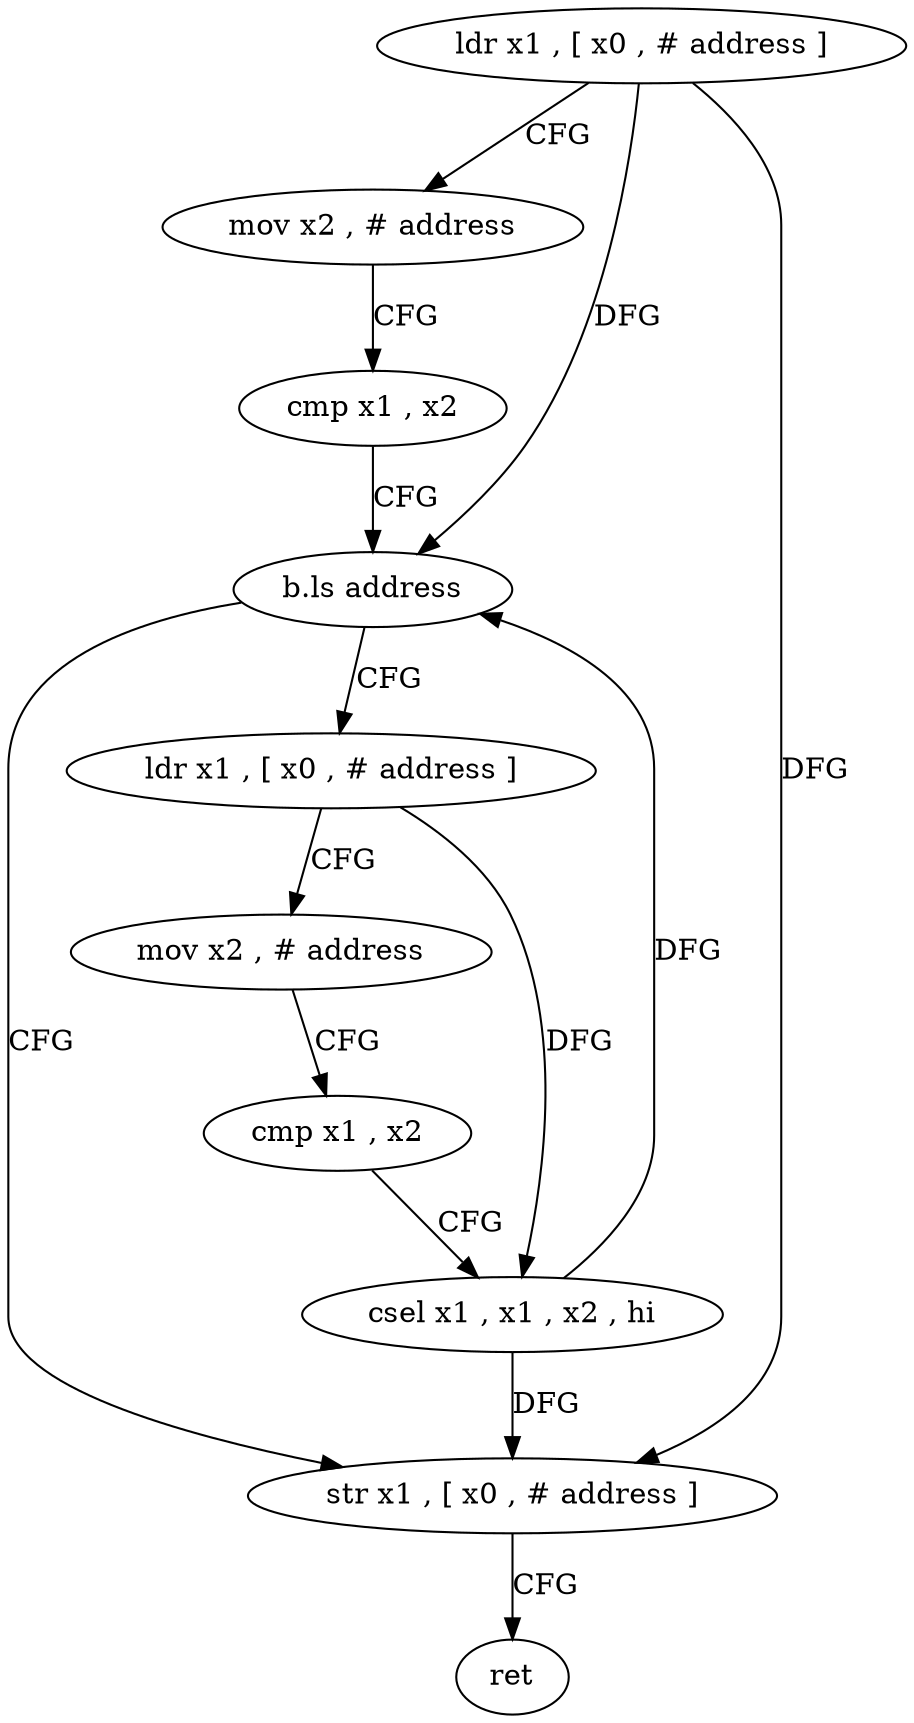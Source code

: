 digraph "func" {
"4262816" [label = "ldr x1 , [ x0 , # address ]" ]
"4262820" [label = "mov x2 , # address" ]
"4262824" [label = "cmp x1 , x2" ]
"4262828" [label = "b.ls address" ]
"4262848" [label = "str x1 , [ x0 , # address ]" ]
"4262832" [label = "ldr x1 , [ x0 , # address ]" ]
"4262852" [label = "ret" ]
"4262836" [label = "mov x2 , # address" ]
"4262840" [label = "cmp x1 , x2" ]
"4262844" [label = "csel x1 , x1 , x2 , hi" ]
"4262816" -> "4262820" [ label = "CFG" ]
"4262816" -> "4262828" [ label = "DFG" ]
"4262816" -> "4262848" [ label = "DFG" ]
"4262820" -> "4262824" [ label = "CFG" ]
"4262824" -> "4262828" [ label = "CFG" ]
"4262828" -> "4262848" [ label = "CFG" ]
"4262828" -> "4262832" [ label = "CFG" ]
"4262848" -> "4262852" [ label = "CFG" ]
"4262832" -> "4262836" [ label = "CFG" ]
"4262832" -> "4262844" [ label = "DFG" ]
"4262836" -> "4262840" [ label = "CFG" ]
"4262840" -> "4262844" [ label = "CFG" ]
"4262844" -> "4262848" [ label = "DFG" ]
"4262844" -> "4262828" [ label = "DFG" ]
}
